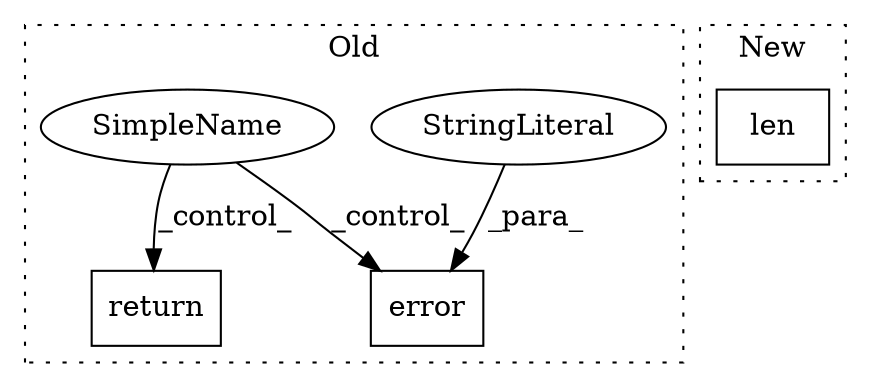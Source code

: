 digraph G {
subgraph cluster0 {
1 [label="error" a="32" s="3842,3896" l="6,1" shape="box"];
3 [label="StringLiteral" a="45" s="3848" l="34" shape="ellipse"];
4 [label="SimpleName" a="42" s="" l="" shape="ellipse"];
5 [label="return" a="41" s="3958" l="7" shape="box"];
label = "Old";
style="dotted";
}
subgraph cluster1 {
2 [label="len" a="32" s="4741,4760" l="4,1" shape="box"];
label = "New";
style="dotted";
}
3 -> 1 [label="_para_"];
4 -> 5 [label="_control_"];
4 -> 1 [label="_control_"];
}